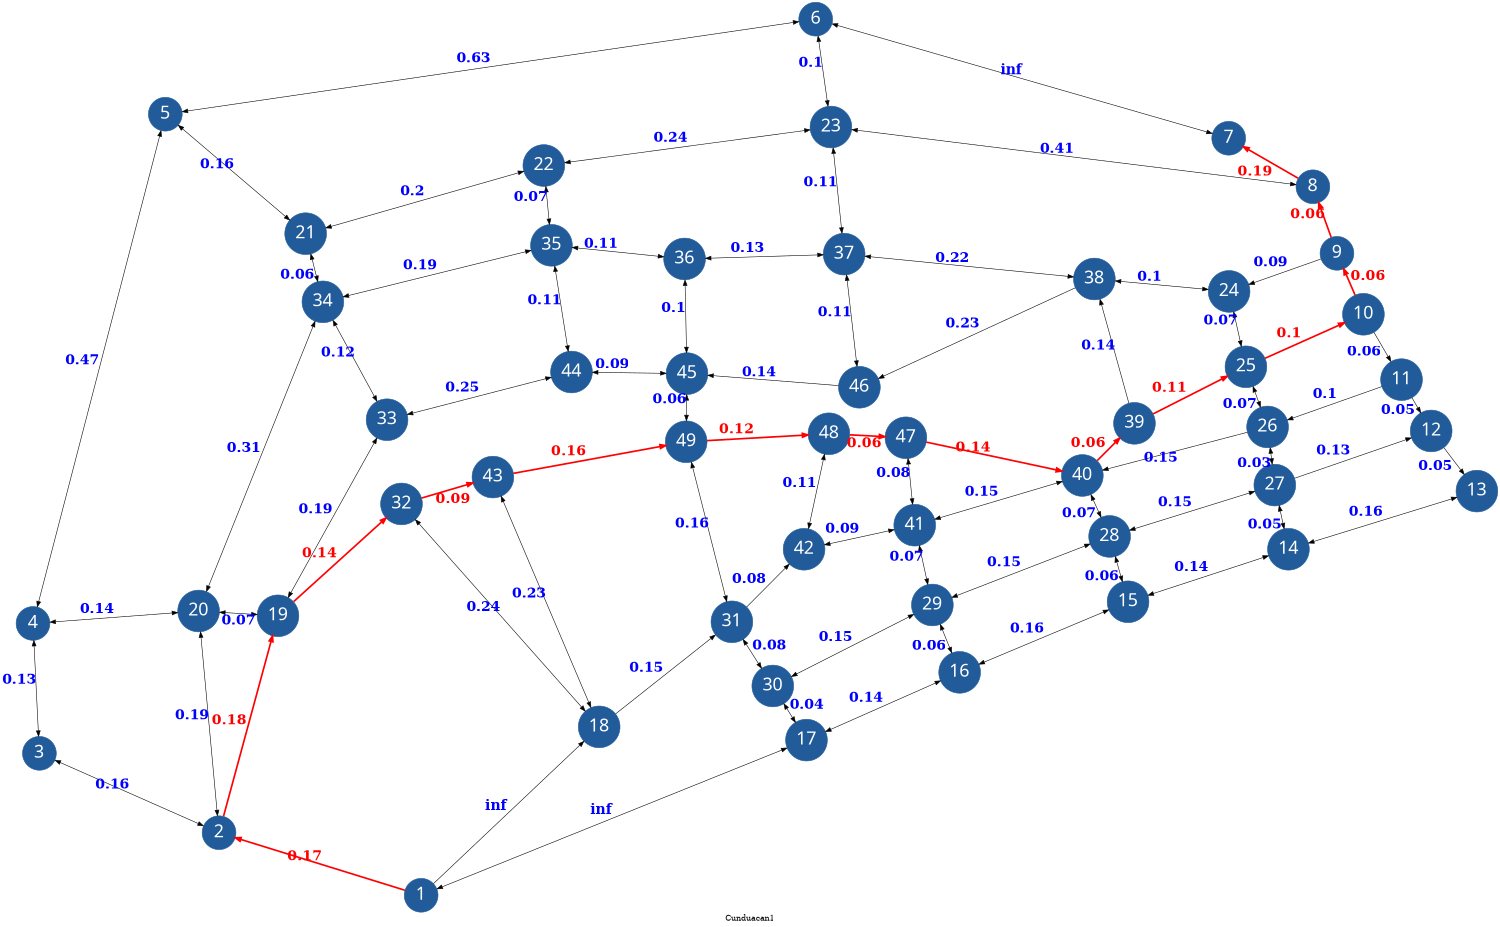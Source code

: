 digraph G
{
	node [shape=circle, fontsize=32, width=0.5, style=filled, color="#215b99", fontcolor="white", fontname="Impact"];
	layout=neato;
	size="10,10"
1 [pos="10.99,-23.18!"]
2 [pos="5.95,-21.62!"]
3 [pos="1.47,-19.64!"]
4 [pos="1.31,-16.40!"]
5 [pos="4.61,-3.70!"]
6 [pos="20.83,-1.33!"]
7 [pos="31.13,-4.30!"]
8 [pos="33.23,-5.51!"]
9 [pos="33.83,-7.17!"]
10 [pos="34.49,-8.69!"]
11 [pos="35.44,-10.32!"]
12 [pos="36.18,-11.60!"]
13 [pos="37.32,-13.10!"]
14 [pos="32.62,-14.55!"]
15 [pos="28.62,-15.86!"]
16 [pos="24.42,-17.62!"]
17 [pos="20.60,-19.31!"]
18 [pos="15.43,-18.98!"]
19 [pos="7.42,-16.21!"]
20 [pos="5.44,-16.09!"]
21 [pos="8.11,-6.68!"]
22 [pos="14.05,-4.98!"]
23 [pos="21.21,-4.02!"]
24 [pos="31.14,-8.12!"]
25 [pos="31.56,-10.00!"]
26 [pos="32.10,-11.50!"]
27 [pos="32.28,-12.95!"]
28 [pos="28.16,-14.23!"]
29 [pos="23.74,-15.94!"]
30 [pos="19.76,-17.96!"]
31 [pos="18.74,-16.36!"]
32 [pos="10.50,-13.42!"]
33 [pos="10.14,-11.32!"]
34 [pos="8.54,-8.38!"]
35 [pos="14.24,-6.97!"]
36 [pos="17.56,-7.31!"]
37 [pos="21.54,-7.19!"]
38 [pos="27.78,-7.81!"]
39 [pos="28.78,-11.41!"]
40 [pos="27.48,-12.71!"]
41 [pos="23.30,-13.95!"]
42 [pos="20.54,-14.55!"]
43 [pos="12.78,-12.75!"]
44 [pos="14.74,-10.13!"]
45 [pos="17.62,-10.17!"]
46 [pos="21.92,-10.51!"]
47 [pos="23.08,-11.77!"]
48 [pos="21.16,-11.67!"]
49 [pos="17.60,-11.87!"]
	1 -> 2[fontcolor=blue label=0.17,fontcolor="red",fontsize="26", color="red", penwidth=3.0, fontname="times-bold"]
	1 -> 18[fontcolor=blue label=inf, fontsize="25", fontname="times-bold"]
	1 -> 17[fontcolor=blue label=inf, dir=both, fontsize="25", fontname="times-bold"]
	2 -> 3[fontcolor=blue label=0.16, dir=both, fontsize="25", fontname="times-bold"]
	2 -> 20[fontcolor=blue label=0.19, dir=both, fontsize="25", fontname="times-bold"]
	2 -> 19[fontcolor=blue label=0.18,fontcolor="red",fontsize="26", color="red", penwidth=3.0, fontname="times-bold"]
	3 -> 4[fontcolor=blue label=0.13, dir=both, fontsize="25", fontname="times-bold"]
	4 -> 20[fontcolor=blue label=0.14, dir=both, fontsize="25", fontname="times-bold"]
	4 -> 5[fontcolor=blue label=0.47, dir=both, fontsize="25", fontname="times-bold"]
	5 -> 21[fontcolor=blue label=0.16, dir=both, fontsize="25", fontname="times-bold"]
	5 -> 6[fontcolor=blue label=0.63, dir=both, fontsize="25", fontname="times-bold"]
	6 -> 23[fontcolor=blue label=0.1, dir=both, fontsize="25", fontname="times-bold"]
	6 -> 7[fontcolor=blue label=inf, dir=both, fontsize="25", fontname="times-bold"]
	8 -> 7[fontcolor=blue label=0.19,fontcolor="red",fontsize="26", color="red", penwidth=3.0, fontname="times-bold"]
	8 -> 23[fontcolor=blue label=0.41, dir=both, fontsize="25", fontname="times-bold"]
	9 -> 8[fontcolor=blue label=0.06,fontcolor="red",fontsize="26", color="red", penwidth=3.0, fontname="times-bold"]
	10 -> 9[fontcolor=blue label=0.06,fontcolor="red",fontsize="26", color="red", penwidth=3.0, fontname="times-bold"]
	9 -> 24[fontcolor=blue label=0.09, fontsize="25", fontname="times-bold"]
	10 -> 11[fontcolor=blue label=0.06, fontsize="25", fontname="times-bold"]
	11 -> 12[fontcolor=blue label=0.05, fontsize="25", fontname="times-bold"]
	11 -> 26[fontcolor=blue label=0.1, fontsize="25", fontname="times-bold"]
	12 -> 13[fontcolor=blue label=0.05, fontsize="25", fontname="times-bold"]
	13 -> 14[fontcolor=blue label=0.16, dir=both, fontsize="25", fontname="times-bold"]
	14 -> 15[fontcolor=blue label=0.14, dir=both, fontsize="25", fontname="times-bold"]
	14 -> 27[fontcolor=blue label=0.05, dir=both, fontsize="25", fontname="times-bold"]
	15 -> 16[fontcolor=blue label=0.16, dir=both, fontsize="25", fontname="times-bold"]
	15 -> 28[fontcolor=blue label=0.06, dir=both, fontsize="25", fontname="times-bold"]
	16 -> 17[fontcolor=blue label=0.14, dir=both, fontsize="25", fontname="times-bold"]
	16 -> 29[fontcolor=blue label=0.06, dir=both, fontsize="25", fontname="times-bold"]
	17 -> 30[fontcolor=blue label=0.04, dir=both, fontsize="25", fontname="times-bold"]
	18 -> 31[fontcolor=blue label=0.15, fontsize="25", fontname="times-bold"]
	18 -> 32[fontcolor=blue label=0.24, dir=both, fontsize="25", fontname="times-bold"]
	18 -> 43[fontcolor=blue label=0.23, dir=both, fontsize="25", fontname="times-bold"]
	19 -> 20[fontcolor=blue label=0.07, dir=both, fontsize="25", fontname="times-bold"]
	19 -> 33[fontcolor=blue label=0.19, dir=both, fontsize="25", fontname="times-bold"]
	19 -> 32[fontcolor=blue label=0.14,fontcolor="red",fontsize="26", color="red", penwidth=3.0, fontname="times-bold"]
	20 -> 34[fontcolor=blue label=0.31, dir=both, fontsize="25", fontname="times-bold"]
	21 -> 34[fontcolor=blue label=0.06, dir=both, fontsize="25", fontname="times-bold"]
	21 -> 22[fontcolor=blue label=0.2, dir=both, fontsize="25", fontname="times-bold"]
	22 -> 35[fontcolor=blue label=0.07, dir=both, fontsize="25", fontname="times-bold"]
	22 -> 23[fontcolor=blue label=0.24, dir=both, fontsize="25", fontname="times-bold"]
	23 -> 37[fontcolor=blue label=0.11, dir=both, fontsize="25", fontname="times-bold"]
	24 -> 38[fontcolor=blue label=0.1, dir=both, fontsize="25", fontname="times-bold"]
	24 -> 25[fontcolor=blue label=0.07, dir=both, fontsize="25", fontname="times-bold"]
	25 -> 10[fontcolor=blue label=0.1,fontcolor="red",fontsize="26", color="red", penwidth=3.0, fontname="times-bold"]
	25 -> 26[fontcolor=blue label=0.07, dir=both, fontsize="25", fontname="times-bold"]
	26 -> 40[fontcolor=blue label=0.15, fontsize="25", fontname="times-bold"]
	26 -> 27[fontcolor=blue label=0.03, dir=both, fontsize="25", fontname="times-bold"]
	27 -> 12[fontcolor=blue label=0.13, fontsize="25", fontname="times-bold"]
	27 -> 28[fontcolor=blue label=0.15, dir=both, fontsize="25", fontname="times-bold"]
	28 -> 40[fontcolor=blue label=0.07, dir=both, fontsize="25", fontname="times-bold"]
	28 -> 29[fontcolor=blue label=0.15, dir=both, fontsize="25", fontname="times-bold"]
	29 -> 30[fontcolor=blue label=0.15, dir=both, fontsize="25", fontname="times-bold"]
	29 -> 41[fontcolor=blue label=0.07, dir=both, fontsize="25", fontname="times-bold"]
	30 -> 31[fontcolor=blue label=0.08, dir=both, fontsize="25", fontname="times-bold"]
	31 -> 42[fontcolor=blue label=0.08, fontsize="25", fontname="times-bold"]
	31 -> 49[fontcolor=blue label=0.16, dir=both, fontsize="25", fontname="times-bold"]
	32 -> 43[fontcolor=blue label=0.09,fontcolor="red",fontsize="26", color="red", penwidth=3.0, fontname="times-bold"]
	33 -> 34[fontcolor=blue label=0.12, dir=both, fontsize="25", fontname="times-bold"]
	33 -> 44[fontcolor=blue label=0.25, dir=both, fontsize="25", fontname="times-bold"]
	34 -> 35[fontcolor=blue label=0.19, dir=both, fontsize="25", fontname="times-bold"]
	35 -> 44[fontcolor=blue label=0.11, dir=both, fontsize="25", fontname="times-bold"]
	35 -> 36[fontcolor=blue label=0.11, dir=both, fontsize="25", fontname="times-bold"]
	36 -> 45[fontcolor=blue label=0.1, dir=both, fontsize="25", fontname="times-bold"]
	36 -> 37[fontcolor=blue label=0.13, dir=both, fontsize="25", fontname="times-bold"]
	37 -> 46[fontcolor=blue label=0.11, dir=both, fontsize="25", fontname="times-bold"]
	37 -> 38[fontcolor=blue label=0.22, dir=both, fontsize="25", fontname="times-bold"]
	38 -> 46[fontcolor=blue label=0.23, fontsize="25", fontname="times-bold"]
	39 -> 38[fontcolor=blue label=0.14, fontsize="25", fontname="times-bold"]
	39 -> 25[fontcolor=blue label=0.11,fontcolor="red",fontsize="26", color="red", penwidth=3.0, fontname="times-bold"]
	40 -> 39[fontcolor=blue label=0.06,fontcolor="red",fontsize="26", color="red", penwidth=3.0, fontname="times-bold"]
	40 -> 41[fontcolor=blue label=0.15, dir=both, fontsize="25", fontname="times-bold"]
	41 -> 47[fontcolor=blue label=0.08, dir=both, fontsize="25", fontname="times-bold"]
	41 -> 42[fontcolor=blue label=0.09, dir=both, fontsize="25", fontname="times-bold"]
	42 -> 48[fontcolor=blue label=0.11, dir=both, fontsize="25", fontname="times-bold"]
	43 -> 49[fontcolor=blue label=0.16,fontcolor="red",fontsize="26", color="red", penwidth=3.0, fontname="times-bold"]
	44 -> 45[fontcolor=blue label=0.09, dir=both, fontsize="25", fontname="times-bold"]
	45 -> 49[fontcolor=blue label=0.06, dir=both, fontsize="25", fontname="times-bold"]
	46 -> 45[fontcolor=blue label=0.14, fontsize="25", fontname="times-bold"]
	47 -> 40[fontcolor=blue label=0.14,fontcolor="red",fontsize="26", color="red", penwidth=3.0, fontname="times-bold"]
	48 -> 47[fontcolor=blue label=0.06,fontcolor="red",fontsize="26", color="red", penwidth=3.0, fontname="times-bold"]
	49 -> 48[fontcolor=blue label=0.12,fontcolor="red",fontsize="26", color="red", penwidth=3.0, fontname="times-bold"]
	label="Cunduacan1"
}